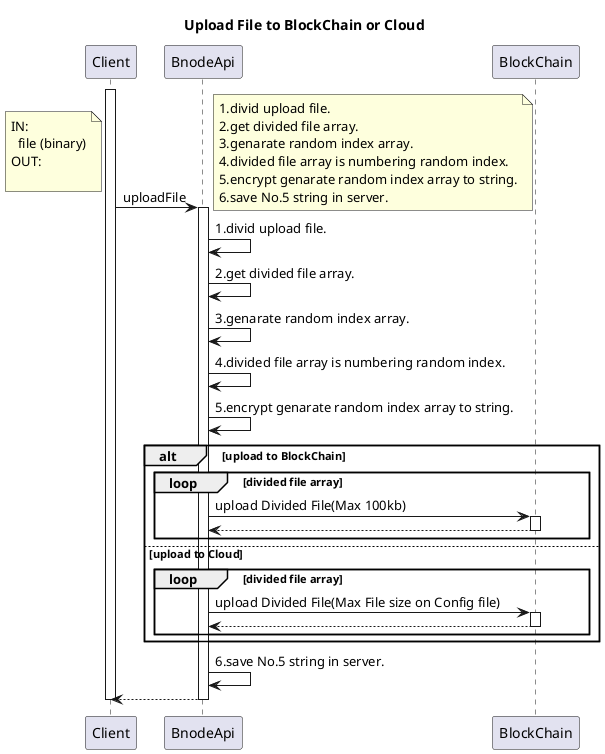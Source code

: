 @startuml
title Upload File to BlockChain or Cloud

activate Client
Client -> BnodeApi : uploadFile

note left
IN:
  file (binary)
OUT:
  
end note

activate BnodeApi

note right
1.divid upload file.
2.get divided file array.
3.genarate random index array.
4.divided file array is numbering random index.
5.encrypt genarate random index array to string.
6.save No.5 string in server.
end note

BnodeApi -> BnodeApi : 1.divid upload file.
BnodeApi -> BnodeApi : 2.get divided file array.
BnodeApi -> BnodeApi : 3.genarate random index array.
BnodeApi -> BnodeApi : 4.divided file array is numbering random index.
BnodeApi -> BnodeApi : 5.encrypt genarate random index array to string.

alt upload to BlockChain
  loop divided file array
      BnodeApi -> BlockChain : upload Divided File(Max 100kb)
      ' BnodeApi -> BnodeApi : do No.6
      activate BlockChain

      return
  end
else upload to Cloud
  loop divided file array
      BnodeApi -> BlockChain : upload Divided File(Max File size on Config file)
      ' BnodeApi -> BnodeApi : do No.6
      activate BlockChain

      return
  end
end

BnodeApi -> BnodeApi : 6.save No.5 string in server.


return

deactivate BlockChain
deactivate BnodeApi


deactivate Client



@enduml
